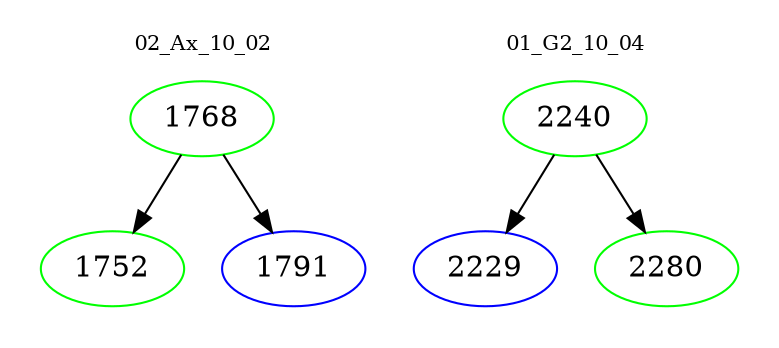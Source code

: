 digraph{
subgraph cluster_0 {
color = white
label = "02_Ax_10_02";
fontsize=10;
T0_1768 [label="1768", color="green"]
T0_1768 -> T0_1752 [color="black"]
T0_1752 [label="1752", color="green"]
T0_1768 -> T0_1791 [color="black"]
T0_1791 [label="1791", color="blue"]
}
subgraph cluster_1 {
color = white
label = "01_G2_10_04";
fontsize=10;
T1_2240 [label="2240", color="green"]
T1_2240 -> T1_2229 [color="black"]
T1_2229 [label="2229", color="blue"]
T1_2240 -> T1_2280 [color="black"]
T1_2280 [label="2280", color="green"]
}
}
